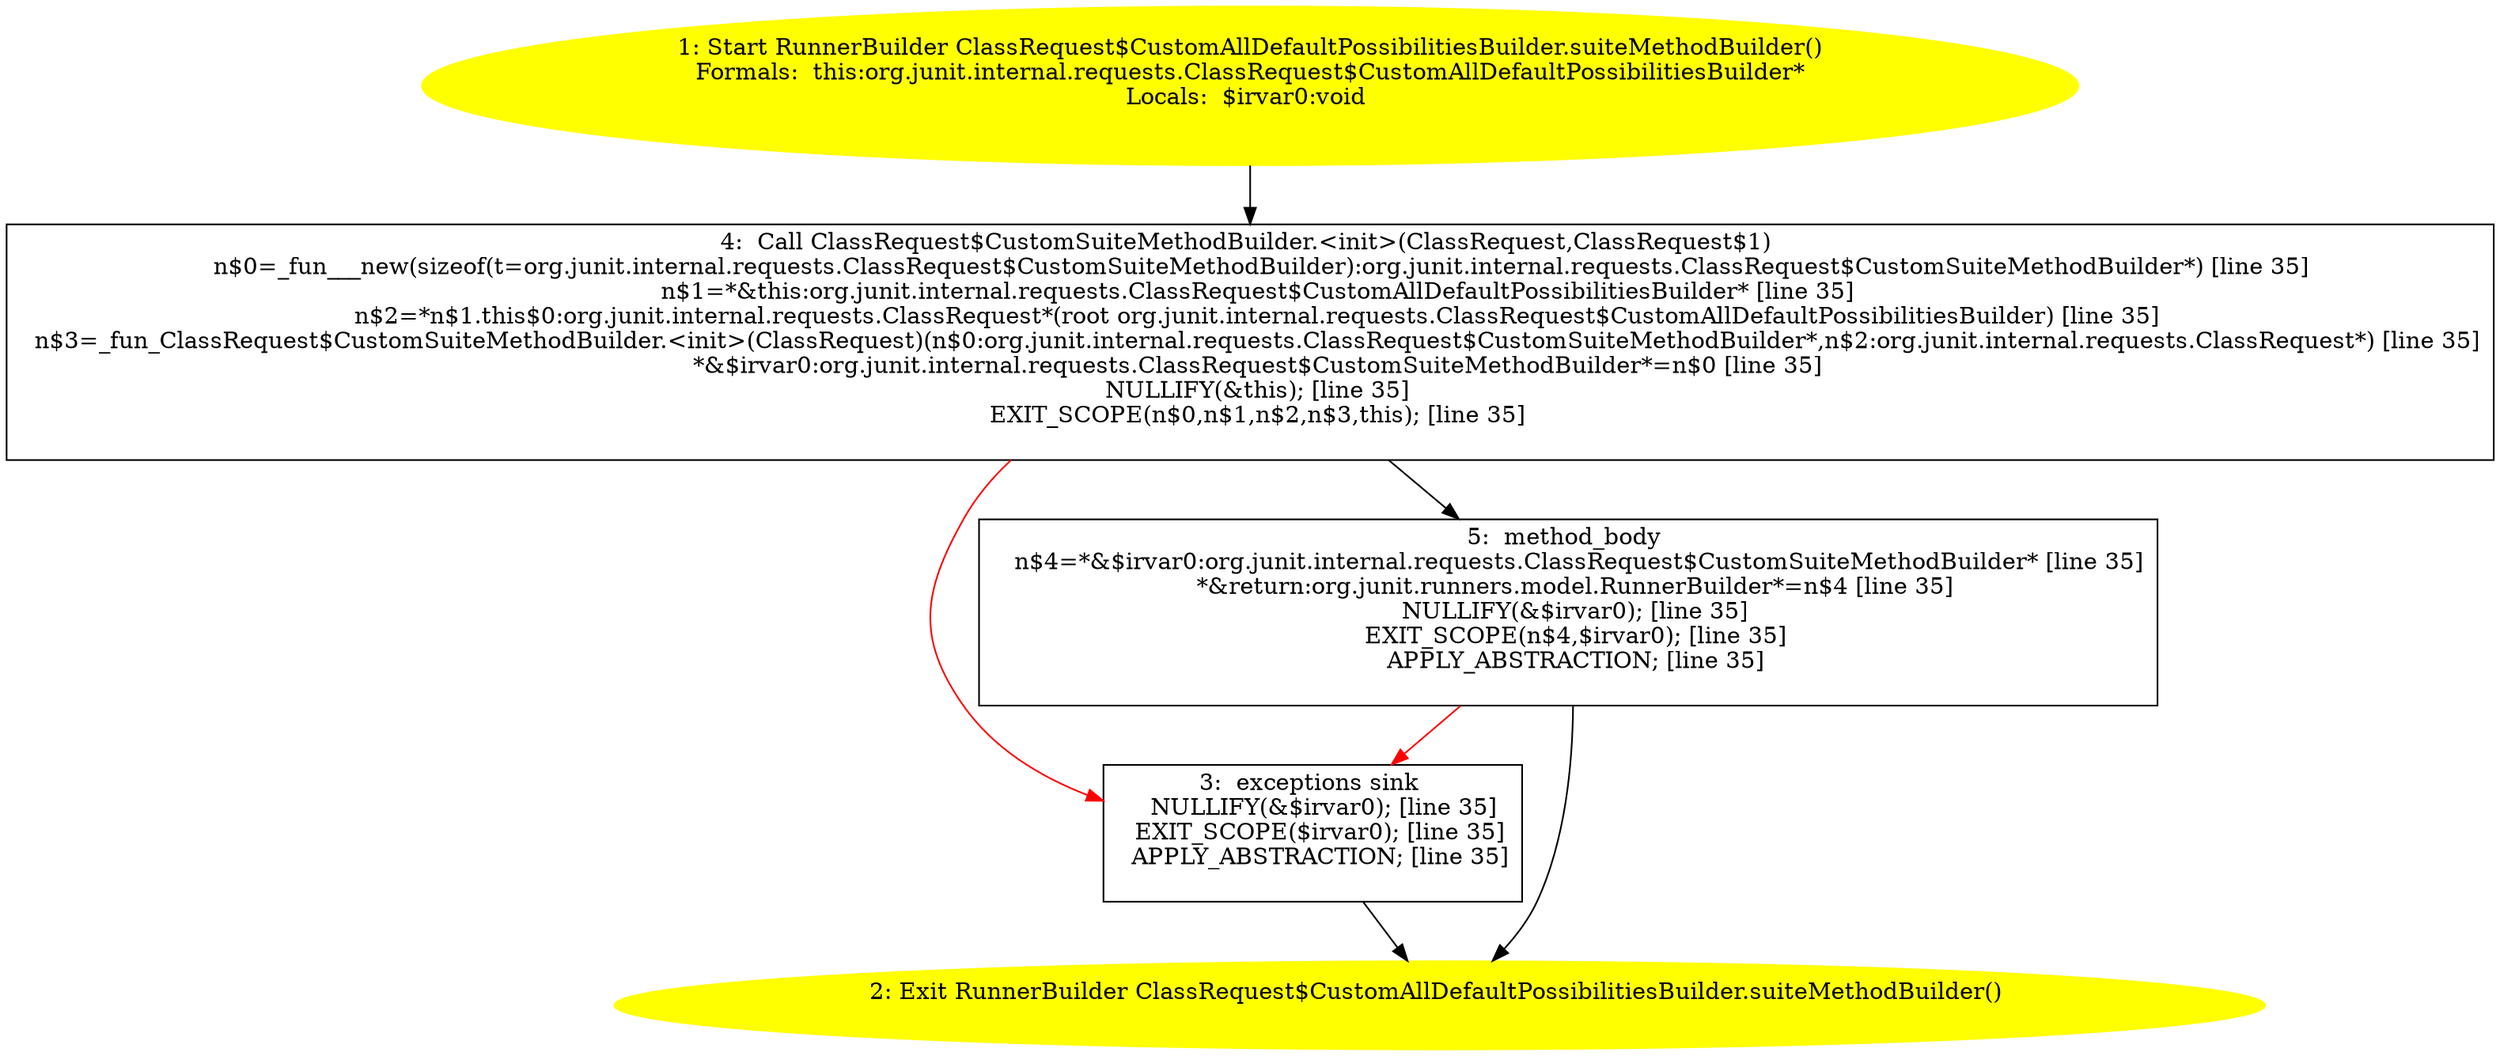 /* @generated */
digraph cfg {
"org.junit.internal.requests.ClassRequest$CustomAllDefaultPossibilitiesBuilder.suiteMethodBuilder():o.f3835157c049ed4ce522af1640bcd9c4_1" [label="1: Start RunnerBuilder ClassRequest$CustomAllDefaultPossibilitiesBuilder.suiteMethodBuilder()\nFormals:  this:org.junit.internal.requests.ClassRequest$CustomAllDefaultPossibilitiesBuilder*\nLocals:  $irvar0:void \n  " color=yellow style=filled]
	

	 "org.junit.internal.requests.ClassRequest$CustomAllDefaultPossibilitiesBuilder.suiteMethodBuilder():o.f3835157c049ed4ce522af1640bcd9c4_1" -> "org.junit.internal.requests.ClassRequest$CustomAllDefaultPossibilitiesBuilder.suiteMethodBuilder():o.f3835157c049ed4ce522af1640bcd9c4_4" ;
"org.junit.internal.requests.ClassRequest$CustomAllDefaultPossibilitiesBuilder.suiteMethodBuilder():o.f3835157c049ed4ce522af1640bcd9c4_2" [label="2: Exit RunnerBuilder ClassRequest$CustomAllDefaultPossibilitiesBuilder.suiteMethodBuilder() \n  " color=yellow style=filled]
	

"org.junit.internal.requests.ClassRequest$CustomAllDefaultPossibilitiesBuilder.suiteMethodBuilder():o.f3835157c049ed4ce522af1640bcd9c4_3" [label="3:  exceptions sink \n   NULLIFY(&$irvar0); [line 35]\n  EXIT_SCOPE($irvar0); [line 35]\n  APPLY_ABSTRACTION; [line 35]\n " shape="box"]
	

	 "org.junit.internal.requests.ClassRequest$CustomAllDefaultPossibilitiesBuilder.suiteMethodBuilder():o.f3835157c049ed4ce522af1640bcd9c4_3" -> "org.junit.internal.requests.ClassRequest$CustomAllDefaultPossibilitiesBuilder.suiteMethodBuilder():o.f3835157c049ed4ce522af1640bcd9c4_2" ;
"org.junit.internal.requests.ClassRequest$CustomAllDefaultPossibilitiesBuilder.suiteMethodBuilder():o.f3835157c049ed4ce522af1640bcd9c4_4" [label="4:  Call ClassRequest$CustomSuiteMethodBuilder.<init>(ClassRequest,ClassRequest$1) \n   n$0=_fun___new(sizeof(t=org.junit.internal.requests.ClassRequest$CustomSuiteMethodBuilder):org.junit.internal.requests.ClassRequest$CustomSuiteMethodBuilder*) [line 35]\n  n$1=*&this:org.junit.internal.requests.ClassRequest$CustomAllDefaultPossibilitiesBuilder* [line 35]\n  n$2=*n$1.this$0:org.junit.internal.requests.ClassRequest*(root org.junit.internal.requests.ClassRequest$CustomAllDefaultPossibilitiesBuilder) [line 35]\n  n$3=_fun_ClassRequest$CustomSuiteMethodBuilder.<init>(ClassRequest)(n$0:org.junit.internal.requests.ClassRequest$CustomSuiteMethodBuilder*,n$2:org.junit.internal.requests.ClassRequest*) [line 35]\n  *&$irvar0:org.junit.internal.requests.ClassRequest$CustomSuiteMethodBuilder*=n$0 [line 35]\n  NULLIFY(&this); [line 35]\n  EXIT_SCOPE(n$0,n$1,n$2,n$3,this); [line 35]\n " shape="box"]
	

	 "org.junit.internal.requests.ClassRequest$CustomAllDefaultPossibilitiesBuilder.suiteMethodBuilder():o.f3835157c049ed4ce522af1640bcd9c4_4" -> "org.junit.internal.requests.ClassRequest$CustomAllDefaultPossibilitiesBuilder.suiteMethodBuilder():o.f3835157c049ed4ce522af1640bcd9c4_5" ;
	 "org.junit.internal.requests.ClassRequest$CustomAllDefaultPossibilitiesBuilder.suiteMethodBuilder():o.f3835157c049ed4ce522af1640bcd9c4_4" -> "org.junit.internal.requests.ClassRequest$CustomAllDefaultPossibilitiesBuilder.suiteMethodBuilder():o.f3835157c049ed4ce522af1640bcd9c4_3" [color="red" ];
"org.junit.internal.requests.ClassRequest$CustomAllDefaultPossibilitiesBuilder.suiteMethodBuilder():o.f3835157c049ed4ce522af1640bcd9c4_5" [label="5:  method_body \n   n$4=*&$irvar0:org.junit.internal.requests.ClassRequest$CustomSuiteMethodBuilder* [line 35]\n  *&return:org.junit.runners.model.RunnerBuilder*=n$4 [line 35]\n  NULLIFY(&$irvar0); [line 35]\n  EXIT_SCOPE(n$4,$irvar0); [line 35]\n  APPLY_ABSTRACTION; [line 35]\n " shape="box"]
	

	 "org.junit.internal.requests.ClassRequest$CustomAllDefaultPossibilitiesBuilder.suiteMethodBuilder():o.f3835157c049ed4ce522af1640bcd9c4_5" -> "org.junit.internal.requests.ClassRequest$CustomAllDefaultPossibilitiesBuilder.suiteMethodBuilder():o.f3835157c049ed4ce522af1640bcd9c4_2" ;
	 "org.junit.internal.requests.ClassRequest$CustomAllDefaultPossibilitiesBuilder.suiteMethodBuilder():o.f3835157c049ed4ce522af1640bcd9c4_5" -> "org.junit.internal.requests.ClassRequest$CustomAllDefaultPossibilitiesBuilder.suiteMethodBuilder():o.f3835157c049ed4ce522af1640bcd9c4_3" [color="red" ];
}
